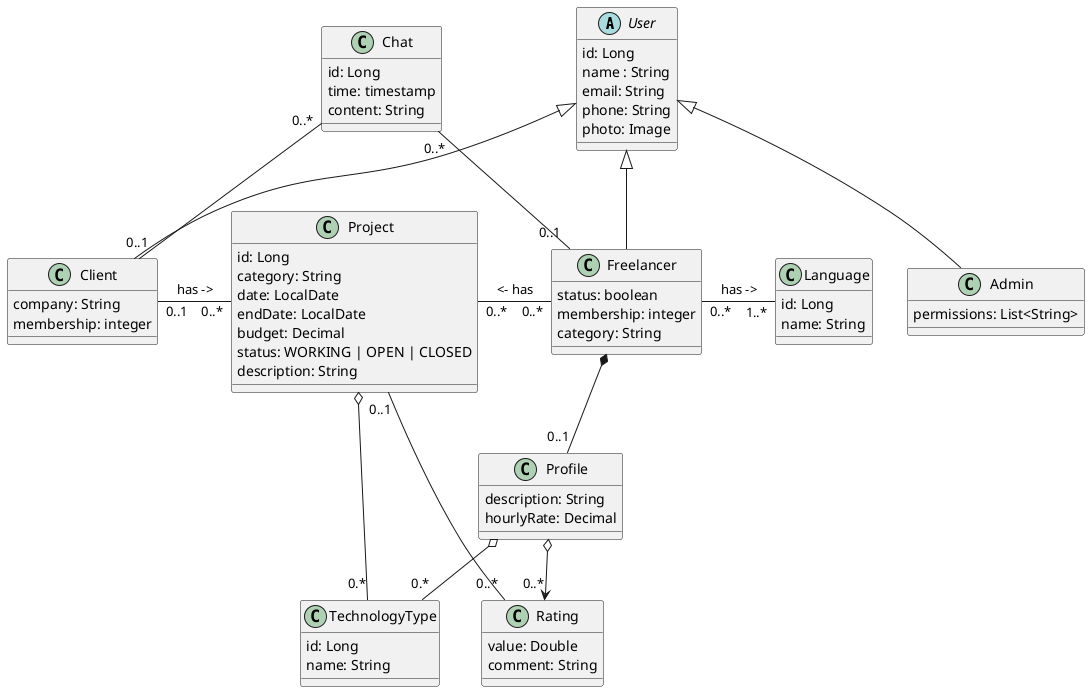 @startuml
abstract class User {
    id: Long
    name : String
    email: String
    phone: String
    photo: Image
}   

class Freelancer {
    status: boolean 
    membership: integer
    category: String
}

class Chat {
    id: Long
    time: timestamp
    content: String
}

class Client {
     company: String
     membership: integer
}


class TechnologyType {
    id: Long
    name: String
}


class Project {
    id: Long
    category: String
    date: LocalDate
    endDate: LocalDate
    budget: Decimal
    status: WORKING | OPEN | CLOSED
    description: String

}

class Profile {
    description: String
    hourlyRate: Decimal
}

class Rating {
    value: Double
    comment: String
}


class Language {
    id: Long
    name: String
}

class Admin {
    permissions: List<String>
}

User              <|--             Client
User              <|--             Freelancer
User              <|--             Admin
Project      o--  "0.*"   TechnologyType
Profile  o--  "0.*"   TechnologyType
Project "0..*"   -l-     "0..1"  Client            : has ->
Project "0..*"   -r-     "0..*"  Freelancer      : <- has
Freelancer *-- "0..1" Profile
Freelancer "0..*"   -r-     "1..*"  Language           : has ->
Profile o--> "0..*" Rating
Project "0..1" -- "0..*" Rating
Chat "0..*"   --     "0..1"  Client
Chat "0..*"   --     "0..1"  Freelancer
@enduml
